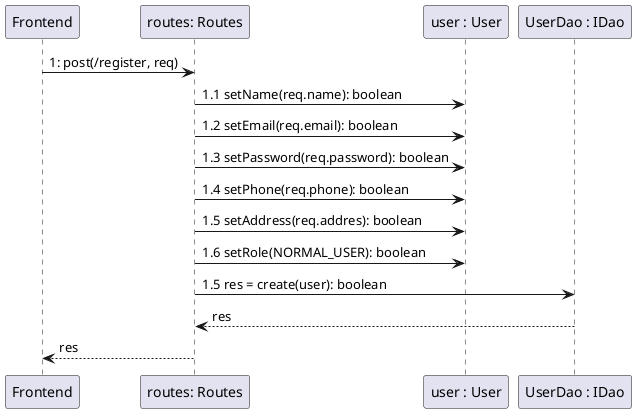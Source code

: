 @startuml es2
skinparam class {
    BackgroundColor Snow
    BorderColor Black
}

Frontend -> "routes: Routes" : 1: post(/register, req)

"routes: Routes" -> "user : User" : 1.1 setName(req.name): boolean
"routes: Routes" -> "user : User" : 1.2 setEmail(req.email): boolean
"routes: Routes" -> "user : User" : 1.3 setPassword(req.password): boolean
"routes: Routes" -> "user : User" : 1.4 setPhone(req.phone): boolean
"routes: Routes" -> "user : User" : 1.5 setAddress(req.addres): boolean
"routes: Routes" -> "user : User" : 1.6 setRole(NORMAL_USER): boolean

"routes: Routes" -> "UserDao : IDao" : 1.5 res = create(user): boolean

"UserDao : IDao" --> "routes: Routes" : res

"routes: Routes" --> Frontend : res

@enduml

